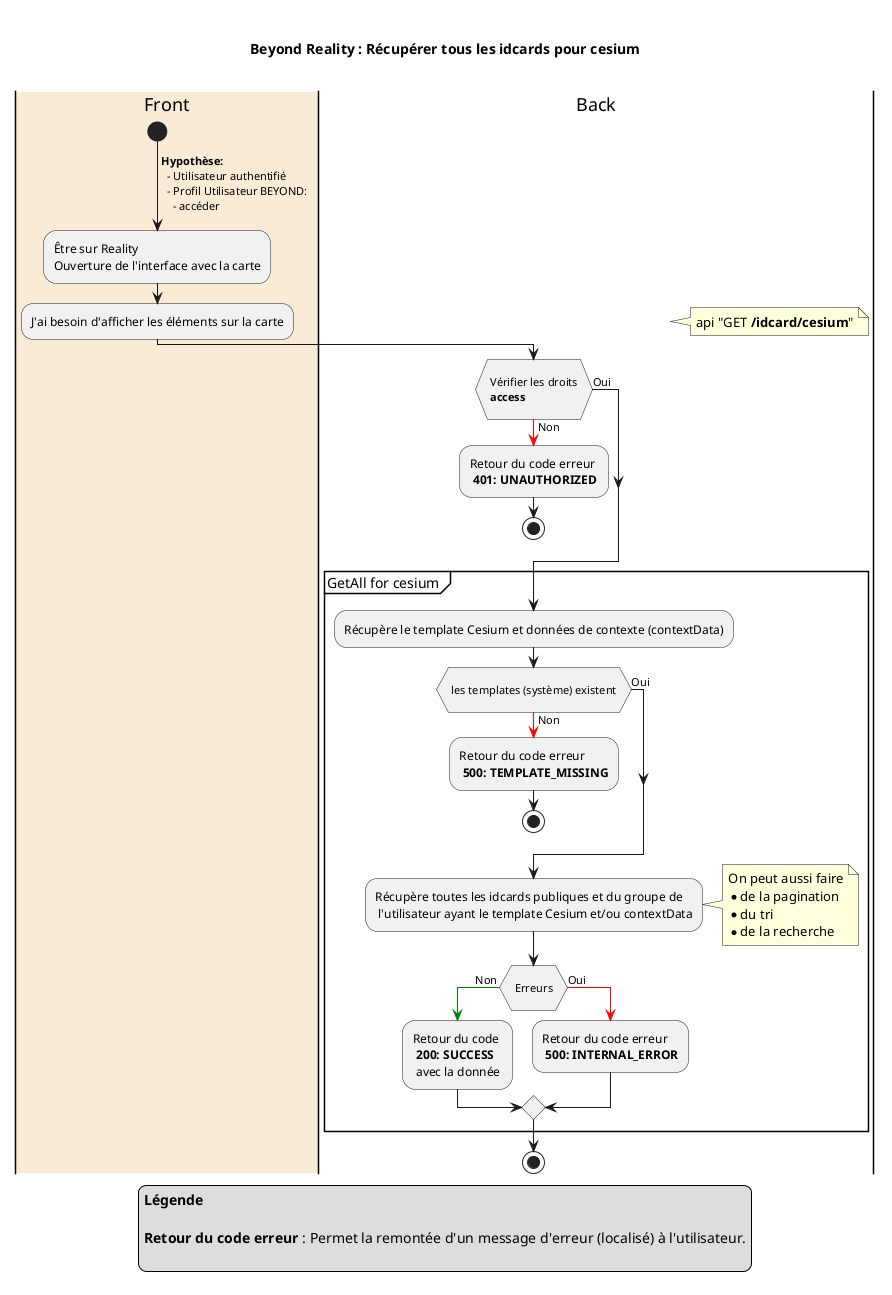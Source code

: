 @startuml idcard_getAll_cesium

title

Beyond Reality : Récupérer tous les idcards pour cesium

end title

|#AntiqueWhite| Front |
start
->  **Hypothèse:** \n  - Utilisateur authentifié \n  - Profil Utilisateur BEYOND:  \n    - accéder;

-Être sur Reality\nOuverture de l'interface avec la carte
-J'ai besoin d'afficher les éléments sur la carte

| Back |
note right
  api "GET **/idcard/cesium**"
end note
if ( \n Vérifier les droits \n **access** \n)
    -[#red]-> Non ;
    -Retour du code erreur \n **401: UNAUTHORIZED**
    stop
else (Oui)
endif


partition "GetAll for cesium " {
    -Récupère le template Cesium et données de contexte (contextData)
    if ( \n les templates (système) existent \n )
        -[#red]-> Non ;
        -Retour du code erreur \n **500: TEMPLATE_MISSING**
        stop
    else (Oui)
    endif
    -Récupère toutes les idcards publiques et du groupe de \n l'utilisateur ayant le template Cesium et/ou contextData
    note right
    On peut aussi faire
    * de la pagination
    * du tri
    * de la recherche
    endnote

    if ( \n Erreurs \n )
        -[#green]-> Non ;
        -Retour du code \n **200: SUCCESS** \n avec la donnée
    else
        -[#red]-> Oui ;
        -Retour du code erreur \n **500: INTERNAL_ERROR**
    endif
}
stop



legend 
**Légende**

**Retour du code erreur** : Permet la remontée d'un message d'erreur (localisé) à l'utilisateur.

endlegend

@enduml
